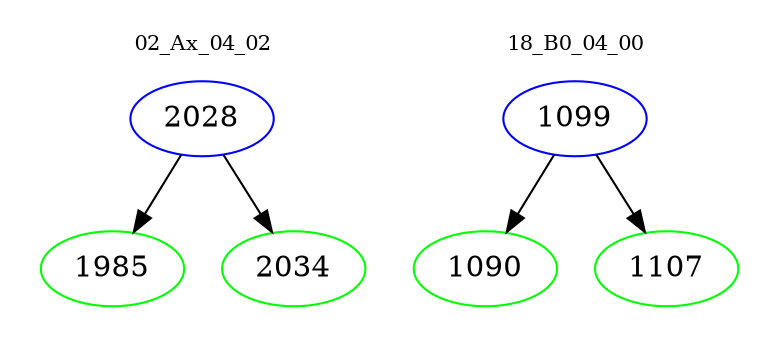 digraph{
subgraph cluster_0 {
color = white
label = "02_Ax_04_02";
fontsize=10;
T0_2028 [label="2028", color="blue"]
T0_2028 -> T0_1985 [color="black"]
T0_1985 [label="1985", color="green"]
T0_2028 -> T0_2034 [color="black"]
T0_2034 [label="2034", color="green"]
}
subgraph cluster_1 {
color = white
label = "18_B0_04_00";
fontsize=10;
T1_1099 [label="1099", color="blue"]
T1_1099 -> T1_1090 [color="black"]
T1_1090 [label="1090", color="green"]
T1_1099 -> T1_1107 [color="black"]
T1_1107 [label="1107", color="green"]
}
}

